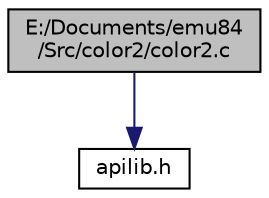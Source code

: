 digraph "E:/Documents/emu84/Src/color2/color2.c"
{
 // LATEX_PDF_SIZE
  edge [fontname="Helvetica",fontsize="10",labelfontname="Helvetica",labelfontsize="10"];
  node [fontname="Helvetica",fontsize="10",shape=record];
  Node1 [label="E:/Documents/emu84\l/Src/color2/color2.c",height=0.2,width=0.4,color="black", fillcolor="grey75", style="filled", fontcolor="black",tooltip=" "];
  Node1 -> Node2 [color="midnightblue",fontsize="10",style="solid",fontname="Helvetica"];
  Node2 [label="apilib.h",height=0.2,width=0.4,color="black", fillcolor="white", style="filled",URL="$apilib_8h.html",tooltip="定義はアセンブラで記述されています"];
}
